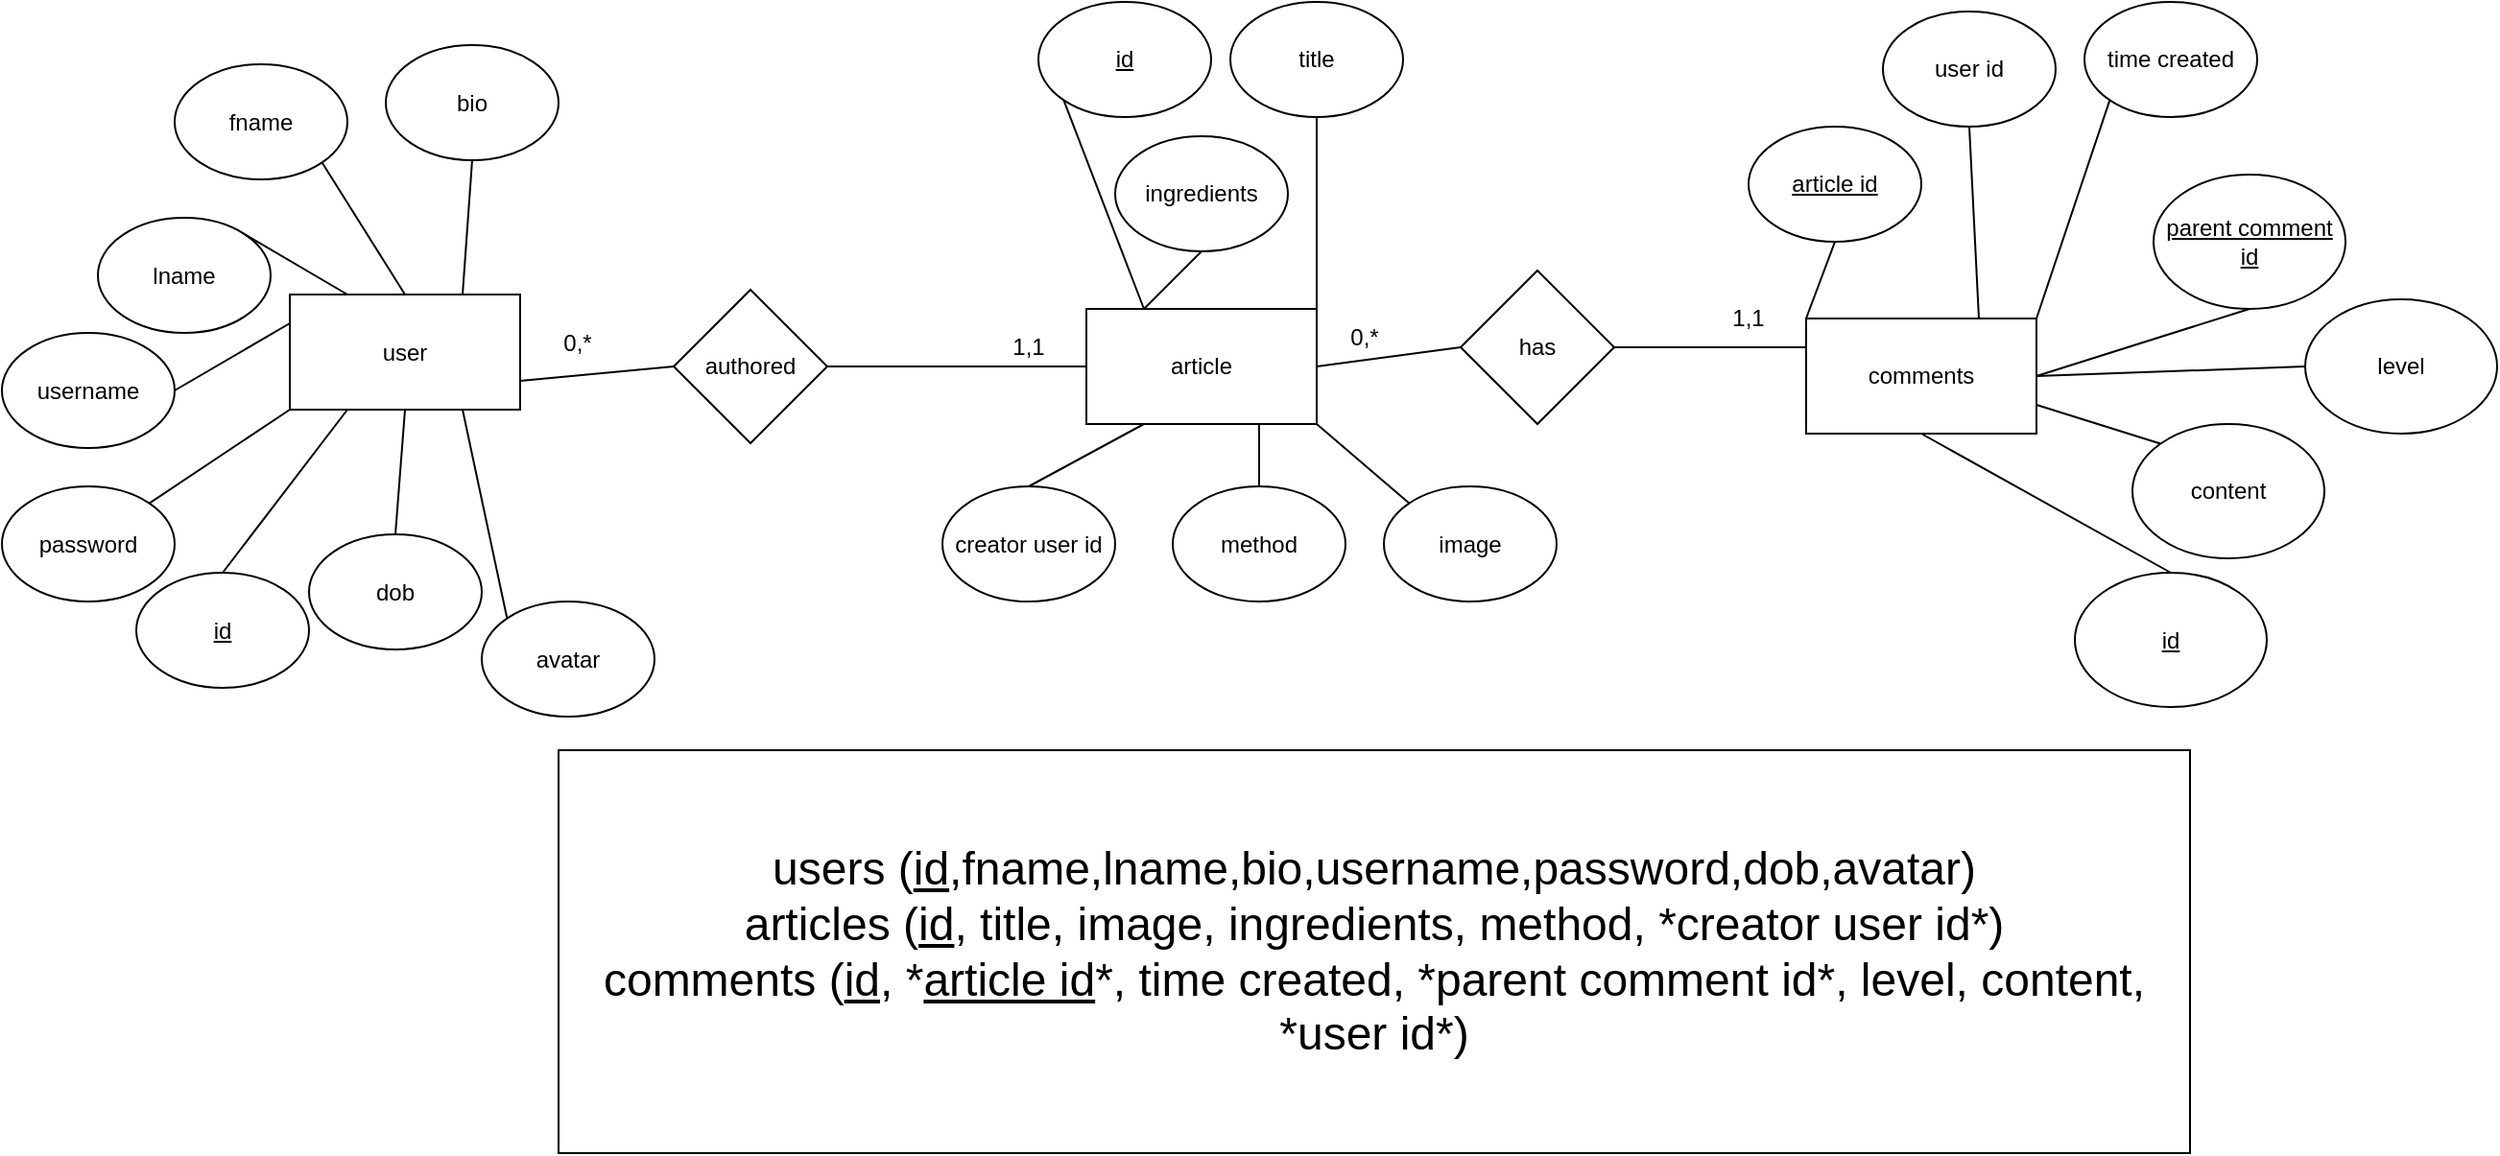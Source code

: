 <mxfile version="16.2.7" type="device"><diagram id="grdCKj98rGPVSP6idylc" name="Page-1"><mxGraphModel dx="1666" dy="905" grid="1" gridSize="10" guides="1" tooltips="1" connect="1" arrows="1" fold="1" page="1" pageScale="1" pageWidth="827" pageHeight="1169" math="0" shadow="0"><root><mxCell id="0"/><mxCell id="1" parent="0"/><mxCell id="xATjIeYn5D88v8bezE1b-1" value="user" style="rounded=0;whiteSpace=wrap;html=1;" vertex="1" parent="1"><mxGeometry x="220" y="382.5" width="120" height="60" as="geometry"/></mxCell><mxCell id="xATjIeYn5D88v8bezE1b-2" value="article" style="rounded=0;whiteSpace=wrap;html=1;" vertex="1" parent="1"><mxGeometry x="635" y="390" width="120" height="60" as="geometry"/></mxCell><mxCell id="xATjIeYn5D88v8bezE1b-3" value="comments" style="rounded=0;whiteSpace=wrap;html=1;" vertex="1" parent="1"><mxGeometry x="1010" y="395" width="120" height="60" as="geometry"/></mxCell><mxCell id="xATjIeYn5D88v8bezE1b-4" value="has" style="rhombus;whiteSpace=wrap;html=1;" vertex="1" parent="1"><mxGeometry x="830" y="370" width="80" height="80" as="geometry"/></mxCell><mxCell id="xATjIeYn5D88v8bezE1b-6" value="authored" style="rhombus;whiteSpace=wrap;html=1;" vertex="1" parent="1"><mxGeometry x="420" y="380" width="80" height="80" as="geometry"/></mxCell><mxCell id="xATjIeYn5D88v8bezE1b-9" value="&lt;u&gt;parent comment id&lt;/u&gt;" style="ellipse;whiteSpace=wrap;html=1;" vertex="1" parent="1"><mxGeometry x="1191" y="320" width="100" height="70" as="geometry"/></mxCell><mxCell id="xATjIeYn5D88v8bezE1b-15" value="" style="endArrow=none;html=1;rounded=0;entryX=0;entryY=0.5;entryDx=0;entryDy=0;exitX=1;exitY=0.5;exitDx=0;exitDy=0;" edge="1" parent="1" source="xATjIeYn5D88v8bezE1b-6" target="xATjIeYn5D88v8bezE1b-2"><mxGeometry width="50" height="50" relative="1" as="geometry"><mxPoint x="590" y="350" as="sourcePoint"/><mxPoint x="630" y="390" as="targetPoint"/></mxGeometry></mxCell><mxCell id="xATjIeYn5D88v8bezE1b-17" value="" style="endArrow=none;html=1;rounded=0;entryX=0;entryY=0.5;entryDx=0;entryDy=0;exitX=1;exitY=0.5;exitDx=0;exitDy=0;" edge="1" parent="1" source="xATjIeYn5D88v8bezE1b-2" target="xATjIeYn5D88v8bezE1b-4"><mxGeometry width="50" height="50" relative="1" as="geometry"><mxPoint x="720" y="450" as="sourcePoint"/><mxPoint x="770" y="400" as="targetPoint"/></mxGeometry></mxCell><mxCell id="xATjIeYn5D88v8bezE1b-18" value="" style="endArrow=none;html=1;rounded=0;entryX=0;entryY=0.5;entryDx=0;entryDy=0;exitX=1;exitY=0.5;exitDx=0;exitDy=0;" edge="1" parent="1" source="xATjIeYn5D88v8bezE1b-4"><mxGeometry width="50" height="50" relative="1" as="geometry"><mxPoint x="960" y="410" as="sourcePoint"/><mxPoint x="1010" y="410" as="targetPoint"/></mxGeometry></mxCell><mxCell id="xATjIeYn5D88v8bezE1b-25" value="&lt;u&gt;article id&lt;/u&gt;" style="ellipse;whiteSpace=wrap;html=1;" vertex="1" parent="1"><mxGeometry x="980" y="295" width="90" height="60" as="geometry"/></mxCell><mxCell id="xATjIeYn5D88v8bezE1b-26" value="user id" style="ellipse;whiteSpace=wrap;html=1;" vertex="1" parent="1"><mxGeometry x="1050" y="235" width="90" height="60" as="geometry"/></mxCell><mxCell id="xATjIeYn5D88v8bezE1b-31" value="" style="endArrow=none;html=1;rounded=0;entryX=0.5;entryY=1;entryDx=0;entryDy=0;exitX=1;exitY=0.5;exitDx=0;exitDy=0;" edge="1" parent="1" source="xATjIeYn5D88v8bezE1b-3" target="xATjIeYn5D88v8bezE1b-9"><mxGeometry width="50" height="50" relative="1" as="geometry"><mxPoint x="790" y="465" as="sourcePoint"/><mxPoint x="840" y="415" as="targetPoint"/></mxGeometry></mxCell><mxCell id="xATjIeYn5D88v8bezE1b-32" value="" style="endArrow=none;html=1;rounded=0;entryX=0.5;entryY=1;entryDx=0;entryDy=0;exitX=0.75;exitY=0;exitDx=0;exitDy=0;" edge="1" parent="1" source="xATjIeYn5D88v8bezE1b-3" target="xATjIeYn5D88v8bezE1b-26"><mxGeometry width="50" height="50" relative="1" as="geometry"><mxPoint x="790" y="465" as="sourcePoint"/><mxPoint x="840" y="415" as="targetPoint"/></mxGeometry></mxCell><mxCell id="xATjIeYn5D88v8bezE1b-33" value="" style="endArrow=none;html=1;rounded=0;entryX=0.5;entryY=1;entryDx=0;entryDy=0;exitX=0;exitY=0;exitDx=0;exitDy=0;" edge="1" parent="1" source="xATjIeYn5D88v8bezE1b-3" target="xATjIeYn5D88v8bezE1b-25"><mxGeometry width="50" height="50" relative="1" as="geometry"><mxPoint x="790" y="465" as="sourcePoint"/><mxPoint x="840" y="415" as="targetPoint"/></mxGeometry></mxCell><mxCell id="xATjIeYn5D88v8bezE1b-35" value="content" style="ellipse;whiteSpace=wrap;html=1;" vertex="1" parent="1"><mxGeometry x="1180" y="450" width="100" height="70" as="geometry"/></mxCell><mxCell id="xATjIeYn5D88v8bezE1b-36" value="" style="endArrow=none;html=1;rounded=0;entryX=0;entryY=0;entryDx=0;entryDy=0;exitX=1;exitY=0.75;exitDx=0;exitDy=0;" edge="1" parent="1" source="xATjIeYn5D88v8bezE1b-3" target="xATjIeYn5D88v8bezE1b-35"><mxGeometry width="50" height="50" relative="1" as="geometry"><mxPoint x="790" y="465" as="sourcePoint"/><mxPoint x="840" y="415" as="targetPoint"/></mxGeometry></mxCell><mxCell id="xATjIeYn5D88v8bezE1b-37" value="&lt;u&gt;id&lt;/u&gt;" style="ellipse;whiteSpace=wrap;html=1;" vertex="1" parent="1"><mxGeometry x="1150" y="527.5" width="100" height="70" as="geometry"/></mxCell><mxCell id="xATjIeYn5D88v8bezE1b-38" value="" style="endArrow=none;html=1;rounded=0;entryX=0.5;entryY=1;entryDx=0;entryDy=0;exitX=0.5;exitY=0;exitDx=0;exitDy=0;" edge="1" parent="1" source="xATjIeYn5D88v8bezE1b-37" target="xATjIeYn5D88v8bezE1b-3"><mxGeometry width="50" height="50" relative="1" as="geometry"><mxPoint x="790" y="465" as="sourcePoint"/><mxPoint x="840" y="415" as="targetPoint"/></mxGeometry></mxCell><mxCell id="xATjIeYn5D88v8bezE1b-39" value="fname" style="ellipse;whiteSpace=wrap;html=1;" vertex="1" parent="1"><mxGeometry x="160" y="262.5" width="90" height="60" as="geometry"/></mxCell><mxCell id="xATjIeYn5D88v8bezE1b-40" value="lname" style="ellipse;whiteSpace=wrap;html=1;" vertex="1" parent="1"><mxGeometry x="120" y="342.5" width="90" height="60" as="geometry"/></mxCell><mxCell id="xATjIeYn5D88v8bezE1b-41" value="username" style="ellipse;whiteSpace=wrap;html=1;" vertex="1" parent="1"><mxGeometry x="70" y="402.5" width="90" height="60" as="geometry"/></mxCell><mxCell id="xATjIeYn5D88v8bezE1b-42" value="&lt;u&gt;id&lt;/u&gt;" style="ellipse;whiteSpace=wrap;html=1;" vertex="1" parent="1"><mxGeometry x="140" y="527.5" width="90" height="60" as="geometry"/></mxCell><mxCell id="xATjIeYn5D88v8bezE1b-43" value="password" style="ellipse;whiteSpace=wrap;html=1;" vertex="1" parent="1"><mxGeometry x="70" y="482.5" width="90" height="60" as="geometry"/></mxCell><mxCell id="xATjIeYn5D88v8bezE1b-44" value="dob" style="ellipse;whiteSpace=wrap;html=1;" vertex="1" parent="1"><mxGeometry x="230" y="507.5" width="90" height="60" as="geometry"/></mxCell><mxCell id="xATjIeYn5D88v8bezE1b-45" value="bio" style="ellipse;whiteSpace=wrap;html=1;" vertex="1" parent="1"><mxGeometry x="270" y="252.5" width="90" height="60" as="geometry"/></mxCell><mxCell id="xATjIeYn5D88v8bezE1b-48" value="" style="endArrow=none;html=1;rounded=0;entryX=0.5;entryY=1;entryDx=0;entryDy=0;exitX=0.75;exitY=0;exitDx=0;exitDy=0;" edge="1" parent="1" source="xATjIeYn5D88v8bezE1b-1" target="xATjIeYn5D88v8bezE1b-45"><mxGeometry width="50" height="50" relative="1" as="geometry"><mxPoint x="510" y="472.5" as="sourcePoint"/><mxPoint x="560" y="422.5" as="targetPoint"/></mxGeometry></mxCell><mxCell id="xATjIeYn5D88v8bezE1b-49" value="" style="endArrow=none;html=1;rounded=0;entryX=1;entryY=1;entryDx=0;entryDy=0;exitX=0.5;exitY=0;exitDx=0;exitDy=0;" edge="1" parent="1" source="xATjIeYn5D88v8bezE1b-1" target="xATjIeYn5D88v8bezE1b-39"><mxGeometry width="50" height="50" relative="1" as="geometry"><mxPoint x="510" y="472.5" as="sourcePoint"/><mxPoint x="560" y="422.5" as="targetPoint"/></mxGeometry></mxCell><mxCell id="xATjIeYn5D88v8bezE1b-50" value="" style="endArrow=none;html=1;rounded=0;entryX=1;entryY=0;entryDx=0;entryDy=0;exitX=0.25;exitY=0;exitDx=0;exitDy=0;" edge="1" parent="1" source="xATjIeYn5D88v8bezE1b-1" target="xATjIeYn5D88v8bezE1b-40"><mxGeometry width="50" height="50" relative="1" as="geometry"><mxPoint x="510" y="472.5" as="sourcePoint"/><mxPoint x="560" y="422.5" as="targetPoint"/></mxGeometry></mxCell><mxCell id="xATjIeYn5D88v8bezE1b-51" value="" style="endArrow=none;html=1;rounded=0;entryX=1;entryY=0.5;entryDx=0;entryDy=0;exitX=0;exitY=0.25;exitDx=0;exitDy=0;" edge="1" parent="1" source="xATjIeYn5D88v8bezE1b-1" target="xATjIeYn5D88v8bezE1b-41"><mxGeometry width="50" height="50" relative="1" as="geometry"><mxPoint x="510" y="472.5" as="sourcePoint"/><mxPoint x="560" y="422.5" as="targetPoint"/></mxGeometry></mxCell><mxCell id="xATjIeYn5D88v8bezE1b-52" value="" style="endArrow=none;html=1;rounded=0;entryX=0;entryY=1;entryDx=0;entryDy=0;exitX=1;exitY=0;exitDx=0;exitDy=0;" edge="1" parent="1" source="xATjIeYn5D88v8bezE1b-43" target="xATjIeYn5D88v8bezE1b-1"><mxGeometry width="50" height="50" relative="1" as="geometry"><mxPoint x="510" y="472.5" as="sourcePoint"/><mxPoint x="560" y="422.5" as="targetPoint"/></mxGeometry></mxCell><mxCell id="xATjIeYn5D88v8bezE1b-53" value="" style="endArrow=none;html=1;rounded=0;entryX=0.25;entryY=1;entryDx=0;entryDy=0;exitX=0.5;exitY=0;exitDx=0;exitDy=0;" edge="1" parent="1" source="xATjIeYn5D88v8bezE1b-42" target="xATjIeYn5D88v8bezE1b-1"><mxGeometry width="50" height="50" relative="1" as="geometry"><mxPoint x="510" y="472.5" as="sourcePoint"/><mxPoint x="560" y="422.5" as="targetPoint"/></mxGeometry></mxCell><mxCell id="xATjIeYn5D88v8bezE1b-54" value="" style="endArrow=none;html=1;rounded=0;entryX=0.5;entryY=1;entryDx=0;entryDy=0;exitX=0.5;exitY=0;exitDx=0;exitDy=0;" edge="1" parent="1" source="xATjIeYn5D88v8bezE1b-44" target="xATjIeYn5D88v8bezE1b-1"><mxGeometry width="50" height="50" relative="1" as="geometry"><mxPoint x="510" y="472.5" as="sourcePoint"/><mxPoint x="560" y="422.5" as="targetPoint"/></mxGeometry></mxCell><mxCell id="xATjIeYn5D88v8bezE1b-55" value="&lt;u&gt;id&lt;/u&gt;" style="ellipse;whiteSpace=wrap;html=1;" vertex="1" parent="1"><mxGeometry x="610" y="230" width="90" height="60" as="geometry"/></mxCell><mxCell id="xATjIeYn5D88v8bezE1b-56" value="title" style="ellipse;whiteSpace=wrap;html=1;" vertex="1" parent="1"><mxGeometry x="710" y="230" width="90" height="60" as="geometry"/></mxCell><mxCell id="xATjIeYn5D88v8bezE1b-57" value="ingredients" style="ellipse;whiteSpace=wrap;html=1;" vertex="1" parent="1"><mxGeometry x="650" y="300" width="90" height="60" as="geometry"/></mxCell><mxCell id="xATjIeYn5D88v8bezE1b-59" value="" style="endArrow=none;html=1;rounded=0;entryX=0.5;entryY=1;entryDx=0;entryDy=0;exitX=1;exitY=0;exitDx=0;exitDy=0;" edge="1" parent="1" source="xATjIeYn5D88v8bezE1b-2" target="xATjIeYn5D88v8bezE1b-56"><mxGeometry width="50" height="50" relative="1" as="geometry"><mxPoint x="650" y="470" as="sourcePoint"/><mxPoint x="700" y="420" as="targetPoint"/></mxGeometry></mxCell><mxCell id="xATjIeYn5D88v8bezE1b-60" value="" style="endArrow=none;html=1;rounded=0;entryX=0;entryY=1;entryDx=0;entryDy=0;exitX=0.25;exitY=0;exitDx=0;exitDy=0;" edge="1" parent="1" source="xATjIeYn5D88v8bezE1b-2" target="xATjIeYn5D88v8bezE1b-55"><mxGeometry width="50" height="50" relative="1" as="geometry"><mxPoint x="640" y="380" as="sourcePoint"/><mxPoint x="700" y="420" as="targetPoint"/></mxGeometry></mxCell><mxCell id="xATjIeYn5D88v8bezE1b-61" value="" style="endArrow=none;html=1;rounded=0;entryX=0.5;entryY=1;entryDx=0;entryDy=0;exitX=0.25;exitY=0;exitDx=0;exitDy=0;" edge="1" parent="1" source="xATjIeYn5D88v8bezE1b-2" target="xATjIeYn5D88v8bezE1b-57"><mxGeometry width="50" height="50" relative="1" as="geometry"><mxPoint x="650" y="470" as="sourcePoint"/><mxPoint x="700" y="420" as="targetPoint"/></mxGeometry></mxCell><mxCell id="xATjIeYn5D88v8bezE1b-62" value="1,1" style="text;html=1;strokeColor=none;fillColor=none;align=center;verticalAlign=middle;whiteSpace=wrap;rounded=0;" vertex="1" parent="1"><mxGeometry x="950" y="380" width="60" height="30" as="geometry"/></mxCell><mxCell id="xATjIeYn5D88v8bezE1b-64" value="0,*" style="text;html=1;strokeColor=none;fillColor=none;align=center;verticalAlign=middle;whiteSpace=wrap;rounded=0;" vertex="1" parent="1"><mxGeometry x="750" y="390" width="60" height="30" as="geometry"/></mxCell><mxCell id="xATjIeYn5D88v8bezE1b-67" value="0,*" style="text;html=1;strokeColor=none;fillColor=none;align=center;verticalAlign=middle;whiteSpace=wrap;rounded=0;" vertex="1" parent="1"><mxGeometry x="340" y="392.5" width="60" height="30" as="geometry"/></mxCell><mxCell id="xATjIeYn5D88v8bezE1b-69" value="1,1" style="text;html=1;strokeColor=none;fillColor=none;align=center;verticalAlign=middle;whiteSpace=wrap;rounded=0;" vertex="1" parent="1"><mxGeometry x="575" y="395" width="60" height="30" as="geometry"/></mxCell><mxCell id="xATjIeYn5D88v8bezE1b-70" value="" style="endArrow=none;html=1;rounded=0;entryX=0;entryY=0.5;entryDx=0;entryDy=0;exitX=1;exitY=0.75;exitDx=0;exitDy=0;" edge="1" parent="1" source="xATjIeYn5D88v8bezE1b-1" target="xATjIeYn5D88v8bezE1b-6"><mxGeometry width="50" height="50" relative="1" as="geometry"><mxPoint x="560" y="500" as="sourcePoint"/><mxPoint x="610" y="450" as="targetPoint"/></mxGeometry></mxCell><mxCell id="xATjIeYn5D88v8bezE1b-72" value="creator user id" style="ellipse;whiteSpace=wrap;html=1;" vertex="1" parent="1"><mxGeometry x="560" y="482.5" width="90" height="60" as="geometry"/></mxCell><mxCell id="xATjIeYn5D88v8bezE1b-73" value="" style="endArrow=none;html=1;rounded=0;entryX=0.25;entryY=1;entryDx=0;entryDy=0;exitX=0.5;exitY=0;exitDx=0;exitDy=0;" edge="1" parent="1" source="xATjIeYn5D88v8bezE1b-72" target="xATjIeYn5D88v8bezE1b-2"><mxGeometry width="50" height="50" relative="1" as="geometry"><mxPoint x="880" y="450" as="sourcePoint"/><mxPoint x="930" y="400" as="targetPoint"/></mxGeometry></mxCell><mxCell id="xATjIeYn5D88v8bezE1b-74" value="avatar" style="ellipse;whiteSpace=wrap;html=1;" vertex="1" parent="1"><mxGeometry x="320" y="542.5" width="90" height="60" as="geometry"/></mxCell><mxCell id="xATjIeYn5D88v8bezE1b-75" value="" style="endArrow=none;html=1;rounded=0;entryX=0.75;entryY=1;entryDx=0;entryDy=0;exitX=0;exitY=0;exitDx=0;exitDy=0;" edge="1" parent="1" source="xATjIeYn5D88v8bezE1b-74" target="xATjIeYn5D88v8bezE1b-1"><mxGeometry width="50" height="50" relative="1" as="geometry"><mxPoint x="285" y="517.5" as="sourcePoint"/><mxPoint x="290" y="452.5" as="targetPoint"/></mxGeometry></mxCell><mxCell id="xATjIeYn5D88v8bezE1b-96" value="time created" style="ellipse;whiteSpace=wrap;html=1;" vertex="1" parent="1"><mxGeometry x="1155" y="230" width="90" height="60" as="geometry"/></mxCell><mxCell id="xATjIeYn5D88v8bezE1b-97" value="" style="endArrow=none;html=1;rounded=0;entryX=0;entryY=1;entryDx=0;entryDy=0;exitX=1;exitY=0;exitDx=0;exitDy=0;" edge="1" parent="1" source="xATjIeYn5D88v8bezE1b-3" target="xATjIeYn5D88v8bezE1b-96"><mxGeometry width="50" height="50" relative="1" as="geometry"><mxPoint x="740" y="590" as="sourcePoint"/><mxPoint x="790" y="540" as="targetPoint"/></mxGeometry></mxCell><mxCell id="xATjIeYn5D88v8bezE1b-98" value="level" style="ellipse;whiteSpace=wrap;html=1;" vertex="1" parent="1"><mxGeometry x="1270" y="385" width="100" height="70" as="geometry"/></mxCell><mxCell id="xATjIeYn5D88v8bezE1b-99" value="" style="endArrow=none;html=1;rounded=0;entryX=0;entryY=0.5;entryDx=0;entryDy=0;exitX=1;exitY=0.5;exitDx=0;exitDy=0;" edge="1" parent="1" source="xATjIeYn5D88v8bezE1b-3" target="xATjIeYn5D88v8bezE1b-98"><mxGeometry width="50" height="50" relative="1" as="geometry"><mxPoint x="740" y="590" as="sourcePoint"/><mxPoint x="790" y="540" as="targetPoint"/></mxGeometry></mxCell><mxCell id="xATjIeYn5D88v8bezE1b-102" value="&lt;font style=&quot;font-size: 24px&quot;&gt;users (&lt;u&gt;id&lt;/u&gt;,fname,lname,bio,username,password,dob,avatar)&lt;br&gt;articles (&lt;u&gt;id&lt;/u&gt;, title, image, ingredients, method, *creator user id*)&lt;br&gt;comments (&lt;u&gt;id&lt;/u&gt;, *&lt;u&gt;article id&lt;/u&gt;*, time created, *parent comment id*, level, content, *user id*)&lt;br&gt;&lt;/font&gt;" style="rounded=0;whiteSpace=wrap;html=1;" vertex="1" parent="1"><mxGeometry x="360" y="620" width="850" height="210" as="geometry"/></mxCell><mxCell id="xATjIeYn5D88v8bezE1b-103" value="method" style="ellipse;whiteSpace=wrap;html=1;" vertex="1" parent="1"><mxGeometry x="680" y="482.5" width="90" height="60" as="geometry"/></mxCell><mxCell id="xATjIeYn5D88v8bezE1b-104" value="" style="endArrow=none;html=1;rounded=0;fontSize=24;entryX=0.5;entryY=0;entryDx=0;entryDy=0;exitX=0.75;exitY=1;exitDx=0;exitDy=0;" edge="1" parent="1" source="xATjIeYn5D88v8bezE1b-2" target="xATjIeYn5D88v8bezE1b-103"><mxGeometry width="50" height="50" relative="1" as="geometry"><mxPoint x="670" y="640" as="sourcePoint"/><mxPoint x="720" y="590" as="targetPoint"/></mxGeometry></mxCell><mxCell id="xATjIeYn5D88v8bezE1b-105" value="image" style="ellipse;whiteSpace=wrap;html=1;" vertex="1" parent="1"><mxGeometry x="790" y="482.5" width="90" height="60" as="geometry"/></mxCell><mxCell id="xATjIeYn5D88v8bezE1b-106" value="" style="endArrow=none;html=1;rounded=0;fontSize=24;entryX=0;entryY=0;entryDx=0;entryDy=0;exitX=1;exitY=1;exitDx=0;exitDy=0;" edge="1" parent="1" source="xATjIeYn5D88v8bezE1b-2" target="xATjIeYn5D88v8bezE1b-105"><mxGeometry width="50" height="50" relative="1" as="geometry"><mxPoint x="670" y="640" as="sourcePoint"/><mxPoint x="720" y="590" as="targetPoint"/></mxGeometry></mxCell></root></mxGraphModel></diagram></mxfile>